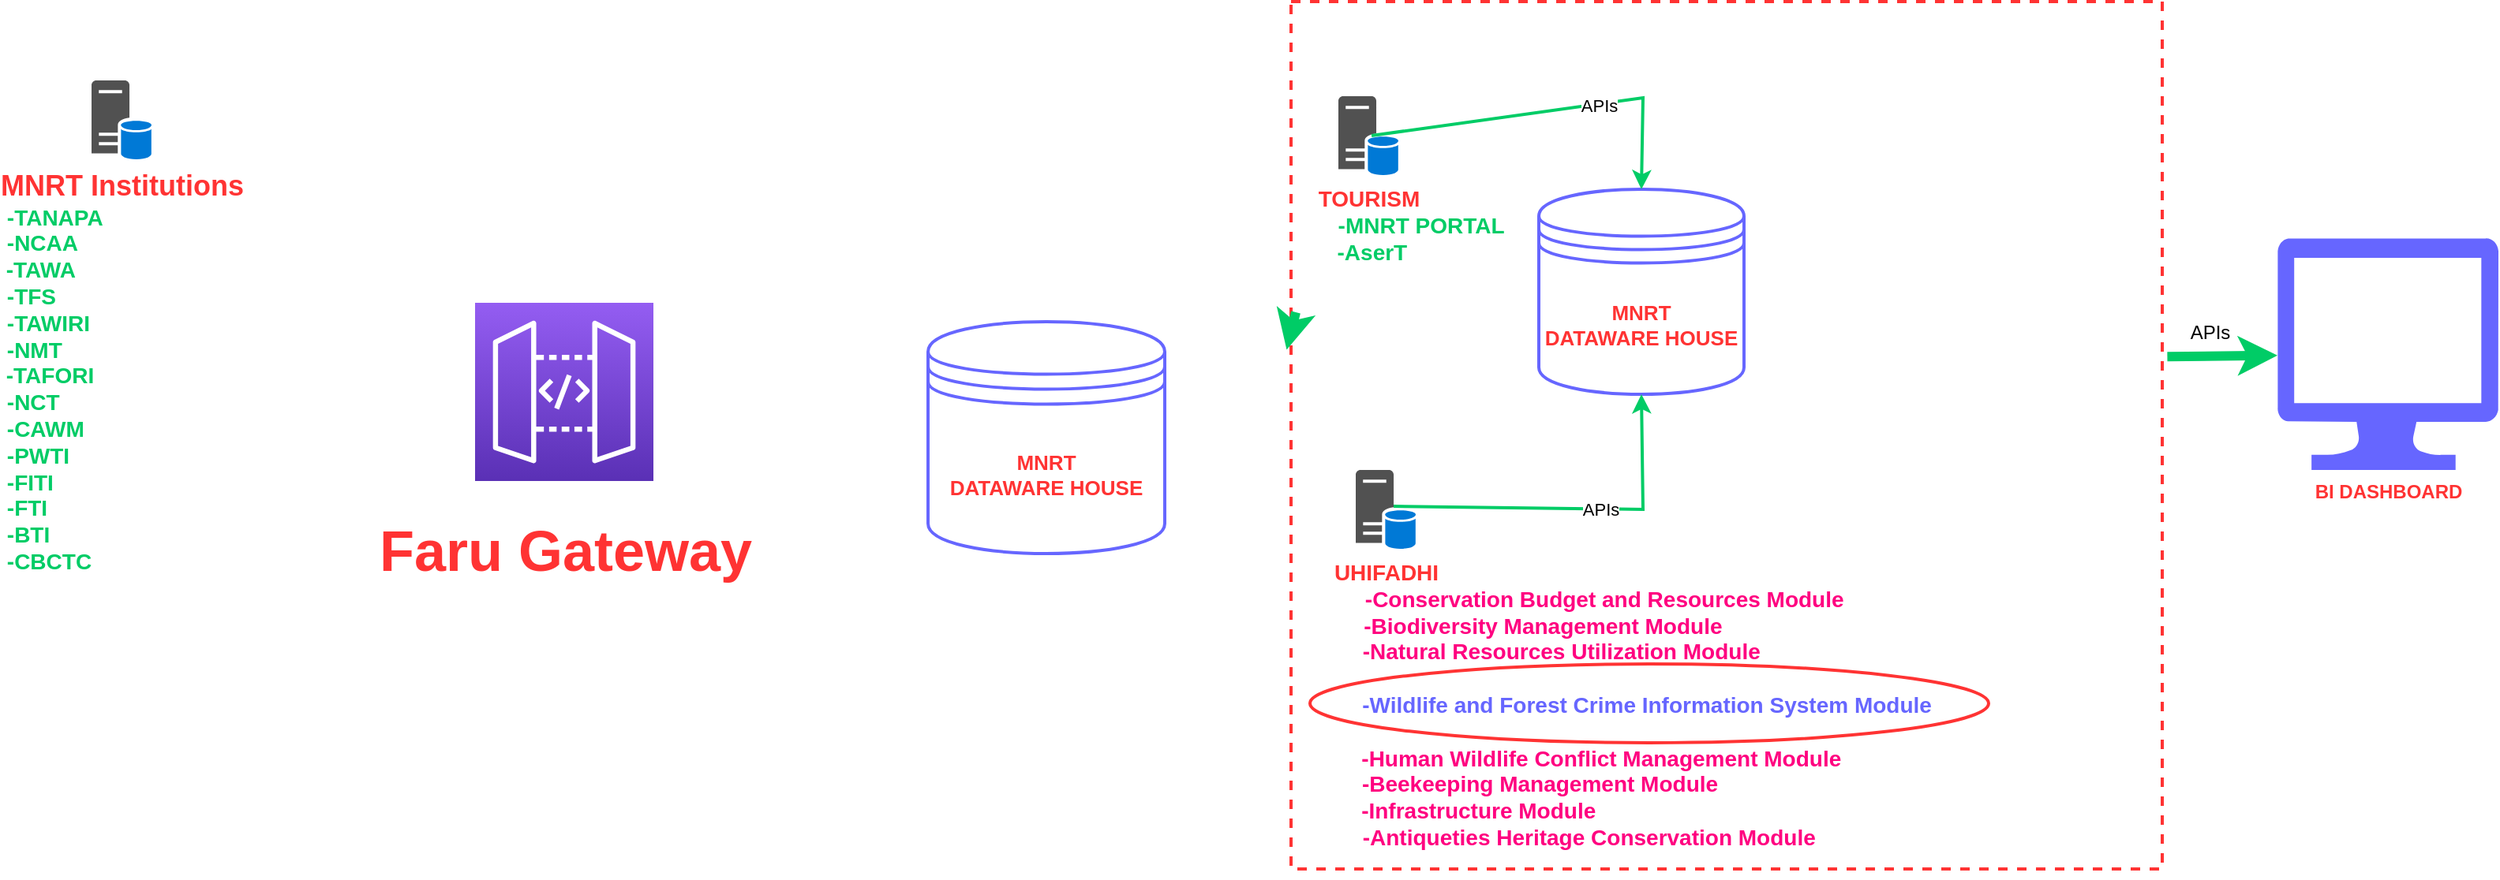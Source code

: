 <mxfile version="24.4.0" type="github">
  <diagram name="Page-1" id="alDKycs5oU3pcxEAZStF">
    <mxGraphModel dx="3374" dy="907" grid="1" gridSize="10" guides="1" tooltips="1" connect="1" arrows="1" fold="1" page="1" pageScale="1" pageWidth="850" pageHeight="1100" math="0" shadow="0">
      <root>
        <mxCell id="0" />
        <mxCell id="1" parent="0" />
        <mxCell id="bv6qjs0hTHORihQvAECl-1" value="" style="rounded=0;whiteSpace=wrap;html=1;strokeColor=#FF3333;dashed=1;fillColor=none;strokeWidth=2;" vertex="1" parent="1">
          <mxGeometry x="-720" y="50" width="552" height="550" as="geometry" />
        </mxCell>
        <mxCell id="bv6qjs0hTHORihQvAECl-4" style="edgeStyle=orthogonalEdgeStyle;rounded=0;orthogonalLoop=1;jettySize=auto;html=1;entryX=0.5;entryY=0;entryDx=0;entryDy=0;entryPerimeter=0;strokeColor=none;dashed=1;strokeWidth=4;" edge="1" parent="1">
          <mxGeometry relative="1" as="geometry">
            <mxPoint x="-1438" y="430" as="sourcePoint" />
            <mxPoint x="-1438" y="530" as="targetPoint" />
          </mxGeometry>
        </mxCell>
        <mxCell id="bv6qjs0hTHORihQvAECl-8" value="&lt;h1&gt;&lt;font style=&quot;font-size: 36px;&quot; color=&quot;#ff3333&quot;&gt;&lt;b&gt;Faru Gateway &lt;/b&gt;&lt;/font&gt;&lt;/h1&gt;" style="sketch=0;points=[[0,0,0],[0.25,0,0],[0.5,0,0],[0.75,0,0],[1,0,0],[0,1,0],[0.25,1,0],[0.5,1,0],[0.75,1,0],[1,1,0],[0,0.25,0],[0,0.5,0],[0,0.75,0],[1,0.25,0],[1,0.5,0],[1,0.75,0]];outlineConnect=0;fontColor=#232F3E;gradientColor=#945DF2;gradientDirection=north;fillColor=#5A30B5;strokeColor=#ffffff;dashed=0;verticalLabelPosition=bottom;verticalAlign=top;align=center;html=1;fontSize=12;fontStyle=0;aspect=fixed;shape=mxgraph.aws4.resourceIcon;resIcon=mxgraph.aws4.api_gateway;" vertex="1" parent="1">
          <mxGeometry x="-1237" y="241" width="113" height="113" as="geometry" />
        </mxCell>
        <mxCell id="bv6qjs0hTHORihQvAECl-9" value="&lt;div style=&quot;font-size: 13px;&quot;&gt;&lt;font style=&quot;font-size: 13px;&quot;&gt;&lt;b&gt;&lt;font style=&quot;font-size: 13px;&quot; color=&quot;#ff3333&quot;&gt;MNRT&lt;/font&gt;&lt;/b&gt;&lt;/font&gt;&lt;/div&gt;&lt;div style=&quot;font-size: 13px;&quot;&gt;&lt;font style=&quot;font-size: 13px;&quot; color=&quot;#ff3333&quot;&gt;&lt;b&gt;DATAWARE HOUSE&lt;/b&gt;&lt;br&gt;&lt;/font&gt;&lt;/div&gt;" style="shape=datastore;whiteSpace=wrap;html=1;strokeWidth=2;strokeColor=#6666FF;" vertex="1" parent="1">
          <mxGeometry x="-563" y="169" width="130" height="130" as="geometry" />
        </mxCell>
        <mxCell id="bv6qjs0hTHORihQvAECl-10" value="&lt;div&gt;&lt;font style=&quot;font-size: 14px;&quot; color=&quot;#ff3333&quot;&gt;&lt;b&gt;UHIFADHI &lt;br&gt;&lt;/b&gt;&lt;/font&gt;&lt;/div&gt;&lt;div&gt;&lt;font style=&quot;font-size: 14px;&quot; color=&quot;#00cc66&quot;&gt;&lt;b&gt;&amp;nbsp; &amp;nbsp; &amp;nbsp; &amp;nbsp; &amp;nbsp; &amp;nbsp; &amp;nbsp; &amp;nbsp; &amp;nbsp; &amp;nbsp; &amp;nbsp; &amp;nbsp; &amp;nbsp; &amp;nbsp; &amp;nbsp; &amp;nbsp; &amp;nbsp; &amp;nbsp; &amp;nbsp; &amp;nbsp; &amp;nbsp; &amp;nbsp; &amp;nbsp; &amp;nbsp; &amp;nbsp; &amp;nbsp; &amp;nbsp; &amp;nbsp; &amp;nbsp; &amp;nbsp; &amp;nbsp; &amp;nbsp; &amp;nbsp; &amp;nbsp; &amp;nbsp; &amp;nbsp;&lt;/b&gt;&lt;/font&gt;&lt;font style=&quot;font-size: 14px;&quot; color=&quot;#ff0080&quot;&gt;&lt;b&gt;-Conservation Budget and Resources Module&lt;/b&gt;&lt;/font&gt;&lt;/div&gt;&lt;div&gt;&lt;font style=&quot;font-size: 14px;&quot; color=&quot;#ff0080&quot;&gt;&lt;b&gt;&amp;nbsp; &amp;nbsp; &amp;nbsp; &amp;nbsp; &amp;nbsp; &amp;nbsp; &amp;nbsp; &amp;nbsp; &amp;nbsp; &amp;nbsp; &amp;nbsp; &amp;nbsp; &amp;nbsp; &amp;nbsp; &amp;nbsp; &amp;nbsp; &amp;nbsp; &amp;nbsp; &amp;nbsp; &amp;nbsp; &amp;nbsp; &amp;nbsp; &amp;nbsp; &amp;nbsp; &amp;nbsp; &amp;nbsp;-Biodiversity Management Module&lt;/b&gt;&lt;/font&gt;&lt;/div&gt;&lt;div&gt;&lt;font style=&quot;font-size: 14px;&quot; color=&quot;#ff0080&quot;&gt;&lt;b&gt;&amp;nbsp; &amp;nbsp; &amp;nbsp; &amp;nbsp; &amp;nbsp; &amp;nbsp; &amp;nbsp; &amp;nbsp; &amp;nbsp; &amp;nbsp; &amp;nbsp; &amp;nbsp; &amp;nbsp; &amp;nbsp; &amp;nbsp; &amp;nbsp; &amp;nbsp; &amp;nbsp; &amp;nbsp; &amp;nbsp; &amp;nbsp; &amp;nbsp; &amp;nbsp; &amp;nbsp; &amp;nbsp; &amp;nbsp; &amp;nbsp; &amp;nbsp; &amp;nbsp;-Natural Resources Utilization Module&lt;/b&gt;&lt;/font&gt;&lt;/div&gt;&lt;div&gt;&lt;font style=&quot;font-size: 14px;&quot; color=&quot;#ff0080&quot;&gt;&lt;b&gt;&lt;br&gt;&lt;/b&gt;&lt;/font&gt;&lt;/div&gt;&lt;div&gt;&lt;font color=&quot;#6666ff&quot;&gt;&amp;nbsp; &amp;nbsp; &amp;nbsp; &amp;nbsp; &amp;nbsp; &amp;nbsp; &amp;nbsp; &amp;nbsp; &amp;nbsp; &amp;nbsp; &amp;nbsp; &amp;nbsp; &amp;nbsp; &amp;nbsp; &amp;nbsp; &amp;nbsp; &amp;nbsp; &amp;nbsp; &amp;nbsp; &amp;nbsp; &amp;nbsp; &amp;nbsp; &amp;nbsp; &amp;nbsp; &amp;nbsp; &amp;nbsp; &amp;nbsp; &amp;nbsp; &amp;nbsp; &amp;nbsp; &amp;nbsp; &amp;nbsp; &amp;nbsp; &amp;nbsp; &amp;nbsp; &amp;nbsp; &amp;nbsp; &amp;nbsp; &amp;nbsp; &amp;nbsp; &amp;nbsp; &amp;nbsp; &amp;nbsp; &amp;nbsp; &amp;nbsp; &amp;nbsp; &amp;nbsp; &amp;nbsp; &amp;nbsp; &amp;nbsp;&lt;font style=&quot;font-size: 14px;&quot;&gt;&lt;b&gt;-Wildlife and Forest Crime Information System Module&lt;/b&gt;&lt;/font&gt;&lt;/font&gt;&lt;/div&gt;&lt;div&gt;&lt;font color=&quot;#ff0080&quot;&gt;&amp;nbsp;&amp;nbsp;&amp;nbsp;&amp;nbsp;&amp;nbsp;&amp;nbsp;&amp;nbsp;&amp;nbsp;&amp;nbsp;&amp;nbsp;&amp;nbsp;&amp;nbsp;&amp;nbsp;&amp;nbsp;&amp;nbsp;&amp;nbsp;&amp;nbsp;&amp;nbsp;&amp;nbsp;&amp;nbsp;&amp;nbsp;&amp;nbsp;&amp;nbsp;&amp;nbsp;&amp;nbsp;&amp;nbsp;&amp;nbsp;&amp;nbsp;&amp;nbsp;&amp;nbsp;&amp;nbsp;&amp;nbsp;&amp;nbsp;&amp;nbsp;&amp;nbsp;&amp;nbsp;&amp;nbsp;&amp;nbsp;&amp;nbsp;&amp;nbsp;&amp;nbsp;&amp;nbsp;&amp;nbsp;&amp;nbsp;&amp;nbsp;&amp;nbsp;&amp;nbsp;&amp;nbsp;&amp;nbsp;&amp;nbsp;&amp;nbsp;&amp;nbsp;&amp;nbsp;&amp;nbsp;&amp;nbsp;&amp;nbsp;&amp;nbsp;&amp;nbsp;&amp;nbsp;&amp;nbsp;&amp;nbsp;&amp;nbsp;&amp;nbsp;&amp;nbsp;&amp;nbsp;&amp;nbsp;&amp;nbsp;&amp;nbsp;&amp;nbsp;&amp;nbsp;&amp;nbsp;&amp;nbsp;&amp;nbsp;&amp;nbsp;&amp;nbsp;&amp;nbsp;&amp;nbsp;&amp;nbsp;&amp;nbsp;&amp;nbsp;&amp;nbsp;&amp;nbsp;&amp;nbsp;&amp;nbsp;&amp;nbsp;&amp;nbsp;&amp;nbsp;&amp;nbsp;&amp;nbsp;&amp;nbsp;&amp;nbsp;&amp;nbsp;&amp;nbsp; &lt;font style=&quot;font-size: 14px;&quot;&gt;&lt;b&gt;&lt;br&gt;&lt;/b&gt;&lt;/font&gt;&lt;/font&gt;&lt;/div&gt;&lt;div&gt;&lt;font color=&quot;#ff0080&quot;&gt;&lt;font style=&quot;font-size: 14px;&quot;&gt;&lt;b&gt;&amp;nbsp; &amp;nbsp; &amp;nbsp; &amp;nbsp; &amp;nbsp; &amp;nbsp; &amp;nbsp; &amp;nbsp; &amp;nbsp; &amp;nbsp; &amp;nbsp; &amp;nbsp; &amp;nbsp; &amp;nbsp; &amp;nbsp; &amp;nbsp; &amp;nbsp; &amp;nbsp; &amp;nbsp; &amp;nbsp; &amp;nbsp; &amp;nbsp; &amp;nbsp; &amp;nbsp; &amp;nbsp; &amp;nbsp; &amp;nbsp; &amp;nbsp; &amp;nbsp; &amp;nbsp; &amp;nbsp; &amp;nbsp; &amp;nbsp; &amp;nbsp; &amp;nbsp; -Human Wildlife Conflict Management Module&lt;/b&gt;&lt;/font&gt;&lt;/font&gt;&lt;/div&gt;&lt;div&gt;&lt;font style=&quot;font-size: 14px;&quot; color=&quot;#ff0080&quot;&gt;&lt;b&gt;&amp;nbsp; &amp;nbsp; &amp;nbsp; &amp;nbsp; &amp;nbsp; &amp;nbsp; &amp;nbsp; &amp;nbsp; &amp;nbsp; &amp;nbsp; &amp;nbsp; &amp;nbsp; &amp;nbsp; &amp;nbsp; &amp;nbsp; &amp;nbsp; &amp;nbsp; &amp;nbsp; &amp;nbsp; &amp;nbsp; &amp;nbsp; &amp;nbsp; &amp;nbsp; &amp;nbsp; &amp;nbsp; -Beekeeping Management Module&lt;/b&gt;&lt;/font&gt;&lt;/div&gt;&lt;div&gt;&lt;font style=&quot;font-size: 14px;&quot; color=&quot;#ff0080&quot;&gt;&lt;b&gt;&amp;nbsp; &amp;nbsp; &amp;nbsp; &amp;nbsp; &amp;nbsp; &amp;nbsp; &amp;nbsp; &amp;nbsp; &amp;nbsp; &amp;nbsp; &amp;nbsp; &amp;nbsp; &amp;nbsp; &amp;nbsp; &amp;nbsp; -Infrastructure Module&lt;/b&gt;&lt;/font&gt;&lt;/div&gt;&lt;div&gt;&lt;font style=&quot;font-size: 14px;&quot; color=&quot;#ff0080&quot;&gt;&lt;b&gt;&amp;nbsp; &amp;nbsp; &amp;nbsp; &amp;nbsp; &amp;nbsp; &amp;nbsp; &amp;nbsp; &amp;nbsp; &amp;nbsp; &amp;nbsp; &amp;nbsp; &amp;nbsp; &amp;nbsp; &amp;nbsp; &amp;nbsp; &amp;nbsp; &amp;nbsp; &amp;nbsp; &amp;nbsp; &amp;nbsp; &amp;nbsp; &amp;nbsp; &amp;nbsp; &amp;nbsp; &amp;nbsp; &amp;nbsp; &amp;nbsp; &amp;nbsp; &amp;nbsp; &amp;nbsp; &amp;nbsp; &amp;nbsp; &amp;nbsp; -Antiqueties Heritage Conservation Module&lt;/b&gt;&lt;/font&gt;&lt;font style=&quot;font-size: 14px;&quot; color=&quot;#ff0080&quot;&gt;&lt;b&gt;&lt;br&gt;&lt;/b&gt;&lt;/font&gt;&lt;/div&gt;&lt;div&gt;&lt;font style=&quot;font-size: 14px;&quot; color=&quot;#ff3333&quot;&gt;&lt;b&gt;&lt;br&gt;&lt;/b&gt;&lt;/font&gt;&lt;/div&gt;" style="sketch=0;pointerEvents=1;shadow=0;dashed=0;html=1;strokeColor=none;labelPosition=center;verticalLabelPosition=bottom;verticalAlign=top;align=center;fillColor=#515151;shape=mxgraph.mscae.system_center.primary_site" vertex="1" parent="1">
          <mxGeometry x="-679" y="347" width="38" height="50" as="geometry" />
        </mxCell>
        <mxCell id="bv6qjs0hTHORihQvAECl-11" value="&lt;b&gt;&lt;font color=&quot;#ff3333&quot;&gt;BI DASHBOARD&lt;/font&gt;&lt;/b&gt;" style="verticalLabelPosition=bottom;html=1;verticalAlign=top;align=center;strokeColor=none;fillColor=#6666FF;shape=mxgraph.azure.computer;pointerEvents=1;" vertex="1" parent="1">
          <mxGeometry x="-95" y="200" width="140" height="147" as="geometry" />
        </mxCell>
        <mxCell id="bv6qjs0hTHORihQvAECl-12" value="&lt;div&gt;&lt;font style=&quot;font-size: 14px;&quot; color=&quot;#ff3333&quot;&gt;&lt;b&gt;TOURISM&lt;br&gt;&lt;/b&gt;&lt;/font&gt;&lt;/div&gt;&lt;div&gt;&lt;font style=&quot;font-size: 14px;&quot; color=&quot;#00cc66&quot;&gt;&lt;b&gt;&amp;nbsp;&amp;nbsp;&amp;nbsp;&amp;nbsp;&amp;nbsp;&amp;nbsp;&amp;nbsp;&amp;nbsp;&amp;nbsp;&amp;nbsp;&amp;nbsp;&amp;nbsp;&amp;nbsp;&amp;nbsp;&amp;nbsp;&amp;nbsp; -MNRT PORTAL&lt;/b&gt;&lt;/font&gt;&lt;/div&gt;&lt;div&gt;&lt;font style=&quot;font-size: 14px;&quot; color=&quot;#00cc66&quot;&gt;&lt;b&gt;&amp;nbsp;-AserT&lt;/b&gt;&lt;/font&gt;&lt;font style=&quot;font-size: 14px;&quot; color=&quot;#00cc66&quot;&gt;&lt;b&gt;&lt;br&gt;&lt;/b&gt;&lt;/font&gt;&lt;/div&gt;" style="sketch=0;pointerEvents=1;shadow=0;dashed=0;html=1;strokeColor=none;labelPosition=center;verticalLabelPosition=bottom;verticalAlign=top;align=center;fillColor=#515151;shape=mxgraph.mscae.system_center.primary_site" vertex="1" parent="1">
          <mxGeometry x="-690" y="110" width="38" height="50" as="geometry" />
        </mxCell>
        <mxCell id="bv6qjs0hTHORihQvAECl-13" value="" style="endArrow=classic;html=1;rounded=0;strokeWidth=2;strokeColor=#00CC66;exitX=0.632;exitY=0.46;exitDx=0;exitDy=0;exitPerimeter=0;entryX=0.5;entryY=1;entryDx=0;entryDy=0;" edge="1" parent="1" source="bv6qjs0hTHORihQvAECl-10" target="bv6qjs0hTHORihQvAECl-9">
          <mxGeometry width="50" height="50" relative="1" as="geometry">
            <mxPoint x="-585.992" y="388" as="sourcePoint" />
            <mxPoint x="-470" y="303" as="targetPoint" />
            <Array as="points">
              <mxPoint x="-497" y="372" />
            </Array>
          </mxGeometry>
        </mxCell>
        <mxCell id="bv6qjs0hTHORihQvAECl-14" value="APIs" style="edgeLabel;html=1;align=center;verticalAlign=middle;resizable=0;points=[];" vertex="1" connectable="0" parent="bv6qjs0hTHORihQvAECl-13">
          <mxGeometry x="0.134" relative="1" as="geometry">
            <mxPoint as="offset" />
          </mxGeometry>
        </mxCell>
        <mxCell id="bv6qjs0hTHORihQvAECl-15" value="" style="endArrow=classic;html=1;rounded=0;exitX=0.553;exitY=0.5;exitDx=0;exitDy=0;exitPerimeter=0;strokeWidth=2;strokeColor=#00CC66;entryX=0.5;entryY=0;entryDx=0;entryDy=0;" edge="1" parent="1" source="bv6qjs0hTHORihQvAECl-12" target="bv6qjs0hTHORihQvAECl-9">
          <mxGeometry width="50" height="50" relative="1" as="geometry">
            <mxPoint x="-641" y="111" as="sourcePoint" />
            <mxPoint x="-468" y="167" as="targetPoint" />
            <Array as="points">
              <mxPoint x="-497" y="111" />
            </Array>
          </mxGeometry>
        </mxCell>
        <mxCell id="bv6qjs0hTHORihQvAECl-16" value="APIs" style="edgeLabel;html=1;align=center;verticalAlign=middle;resizable=0;points=[];" vertex="1" connectable="0" parent="bv6qjs0hTHORihQvAECl-15">
          <mxGeometry x="0.252" y="-1" relative="1" as="geometry">
            <mxPoint as="offset" />
          </mxGeometry>
        </mxCell>
        <mxCell id="bv6qjs0hTHORihQvAECl-18" value="" style="endArrow=classic;html=1;rounded=0;strokeWidth=6;strokeColor=#00CC66;exitX=1;exitY=0.5;exitDx=0;exitDy=0;exitPerimeter=0;entryX=-0.005;entryY=0.365;entryDx=0;entryDy=0;entryPerimeter=0;" edge="1" parent="1">
          <mxGeometry width="50" height="50" relative="1" as="geometry">
            <mxPoint x="-717" y="247" as="sourcePoint" />
            <mxPoint x="-722.765" y="270.75" as="targetPoint" />
          </mxGeometry>
        </mxCell>
        <mxCell id="bv6qjs0hTHORihQvAECl-19" value="" style="endArrow=classic;html=1;rounded=0;strokeWidth=6;strokeColor=#00CC66;exitX=1.004;exitY=0.373;exitDx=0;exitDy=0;exitPerimeter=0;" edge="1" parent="1" target="bv6qjs0hTHORihQvAECl-11">
          <mxGeometry width="50" height="50" relative="1" as="geometry">
            <mxPoint x="-164.788" y="275.15" as="sourcePoint" />
            <mxPoint x="-307" y="271.08" as="targetPoint" />
          </mxGeometry>
        </mxCell>
        <mxCell id="bv6qjs0hTHORihQvAECl-20" value="" style="shape=image;html=1;verticalAlign=top;verticalLabelPosition=bottom;labelBackgroundColor=#ffffff;imageAspect=0;aspect=fixed;image=https://cdn0.iconfinder.com/data/icons/business-startup-10/50/60-128.png" vertex="1" parent="1">
          <mxGeometry x="-68" y="220" width="78" height="78" as="geometry" />
        </mxCell>
        <mxCell id="bv6qjs0hTHORihQvAECl-24" value="" style="ellipse;whiteSpace=wrap;html=1;fillColor=none;strokeWidth=2;strokeColor=#FF3333;" vertex="1" parent="1">
          <mxGeometry x="-708" y="470" width="430" height="50" as="geometry" />
        </mxCell>
        <mxCell id="bv6qjs0hTHORihQvAECl-25" value="APIs" style="text;html=1;align=center;verticalAlign=middle;resizable=0;points=[];autosize=1;strokeColor=none;fillColor=none;" vertex="1" parent="1">
          <mxGeometry x="-163" y="245" width="50" height="30" as="geometry" />
        </mxCell>
        <mxCell id="bv6qjs0hTHORihQvAECl-27" value="&lt;div style=&quot;font-size: 13px;&quot;&gt;&lt;font style=&quot;font-size: 13px;&quot;&gt;&lt;b&gt;&lt;font style=&quot;font-size: 13px;&quot; color=&quot;#ff3333&quot;&gt;MNRT&lt;/font&gt;&lt;/b&gt;&lt;/font&gt;&lt;/div&gt;&lt;div style=&quot;font-size: 13px;&quot;&gt;&lt;font style=&quot;font-size: 13px;&quot; color=&quot;#ff3333&quot;&gt;&lt;b&gt;DATAWARE HOUSE&lt;/b&gt;&lt;br&gt;&lt;/font&gt;&lt;/div&gt;" style="shape=datastore;whiteSpace=wrap;html=1;strokeWidth=2;strokeColor=#6666FF;" vertex="1" parent="1">
          <mxGeometry x="-950" y="253" width="150" height="147" as="geometry" />
        </mxCell>
        <mxCell id="bv6qjs0hTHORihQvAECl-29" value="&lt;div&gt;&lt;b&gt;&lt;font style=&quot;font-size: 18px;&quot; color=&quot;#ff3333&quot;&gt;MNRT Institutions&lt;br&gt;&lt;/font&gt;&lt;/b&gt;&lt;/div&gt;&lt;div align=&quot;left&quot;&gt;&lt;b&gt;&lt;font style=&quot;font-size: 14px;&quot; color=&quot;#00cc66&quot;&gt;&amp;nbsp;-TANAPA&lt;br&gt;&lt;/font&gt;&lt;/b&gt;&lt;/div&gt;&lt;div&gt;&lt;div align=&quot;left&quot;&gt;&lt;b&gt;&lt;font style=&quot;font-size: 14px;&quot; color=&quot;#00cc66&quot;&gt;&amp;nbsp;-NCAA&lt;/font&gt;&lt;font style=&quot;font-size: 14px;&quot; color=&quot;#00cc66&quot;&gt;&lt;br&gt;&lt;/font&gt;&lt;/b&gt;&lt;/div&gt;&lt;div align=&quot;left&quot;&gt;&lt;b&gt;&lt;font color=&quot;#00cc66&quot;&gt;&amp;nbsp;&lt;/font&gt;&lt;font style=&quot;font-size: 14px;&quot; color=&quot;#00cc66&quot;&gt;-TAWA&lt;/font&gt;&lt;/b&gt;&lt;/div&gt;&lt;div align=&quot;left&quot;&gt;&lt;b&gt;&lt;font style=&quot;font-size: 14px;&quot; color=&quot;#00cc66&quot;&gt;&amp;nbsp;-TFS&lt;br&gt;&lt;/font&gt;&lt;/b&gt;&lt;/div&gt;&lt;div align=&quot;left&quot;&gt;&lt;b&gt;&lt;font style=&quot;font-size: 14px;&quot; color=&quot;#00cc66&quot;&gt;&amp;nbsp;-TAWIRI&lt;br&gt;&lt;/font&gt;&lt;/b&gt;&lt;div&gt;&lt;div align=&quot;left&quot;&gt;&lt;b&gt;&lt;font style=&quot;font-size: 14px;&quot; color=&quot;#00cc66&quot;&gt;&amp;nbsp;-NMT&lt;/font&gt;&lt;font style=&quot;font-size: 14px;&quot; color=&quot;#00cc66&quot;&gt;&lt;br&gt;&lt;/font&gt;&lt;/b&gt;&lt;/div&gt;&lt;div align=&quot;left&quot;&gt;&lt;b&gt;&lt;font color=&quot;#00cc66&quot;&gt;&amp;nbsp;&lt;/font&gt;&lt;font style=&quot;font-size: 14px;&quot; color=&quot;#00cc66&quot;&gt;-TAFORI&lt;/font&gt;&lt;/b&gt;&lt;/div&gt;&lt;div align=&quot;left&quot;&gt;&lt;b&gt;&lt;font style=&quot;font-size: 14px;&quot; color=&quot;#00cc66&quot;&gt;&amp;nbsp;-NCT&lt;/font&gt;&lt;/b&gt;&lt;/div&gt;&lt;div align=&quot;left&quot;&gt;&lt;b&gt;&lt;font style=&quot;font-size: 14px;&quot; color=&quot;#00cc66&quot;&gt;&amp;nbsp;-CAWM&lt;/font&gt;&lt;/b&gt;&lt;/div&gt;&lt;div align=&quot;left&quot;&gt;&lt;b&gt;&lt;font style=&quot;font-size: 14px;&quot; color=&quot;#00cc66&quot;&gt;&amp;nbsp;-PWTI&lt;/font&gt;&lt;/b&gt;&lt;/div&gt;&lt;div align=&quot;left&quot;&gt;&lt;b&gt;&lt;font style=&quot;font-size: 14px;&quot; color=&quot;#00cc66&quot;&gt;&amp;nbsp;-FITI&lt;/font&gt;&lt;/b&gt;&lt;/div&gt;&lt;div align=&quot;left&quot;&gt;&lt;b&gt;&lt;font style=&quot;font-size: 14px;&quot; color=&quot;#00cc66&quot;&gt;&amp;nbsp;-FTI&lt;/font&gt;&lt;/b&gt;&lt;/div&gt;&lt;div align=&quot;left&quot;&gt;&lt;b&gt;&lt;font style=&quot;font-size: 14px;&quot; color=&quot;#00cc66&quot;&gt;&amp;nbsp;-BTI&lt;/font&gt;&lt;/b&gt;&lt;/div&gt;&lt;div align=&quot;left&quot;&gt;&lt;b&gt;&lt;font style=&quot;font-size: 14px;&quot; color=&quot;#00cc66&quot;&gt;&amp;nbsp;-CBCTC&lt;/font&gt;&lt;/b&gt;&lt;/div&gt;&lt;/div&gt;&lt;/div&gt;&lt;font style=&quot;font-size: 14px;&quot; color=&quot;#00cc66&quot;&gt;&lt;b&gt;&lt;/b&gt;&lt;/font&gt;&lt;/div&gt;" style="sketch=0;pointerEvents=1;shadow=0;dashed=0;html=1;strokeColor=none;labelPosition=center;verticalLabelPosition=bottom;verticalAlign=top;align=center;fillColor=#515151;shape=mxgraph.mscae.system_center.primary_site" vertex="1" parent="1">
          <mxGeometry x="-1480" y="100" width="38" height="50" as="geometry" />
        </mxCell>
      </root>
    </mxGraphModel>
  </diagram>
</mxfile>
